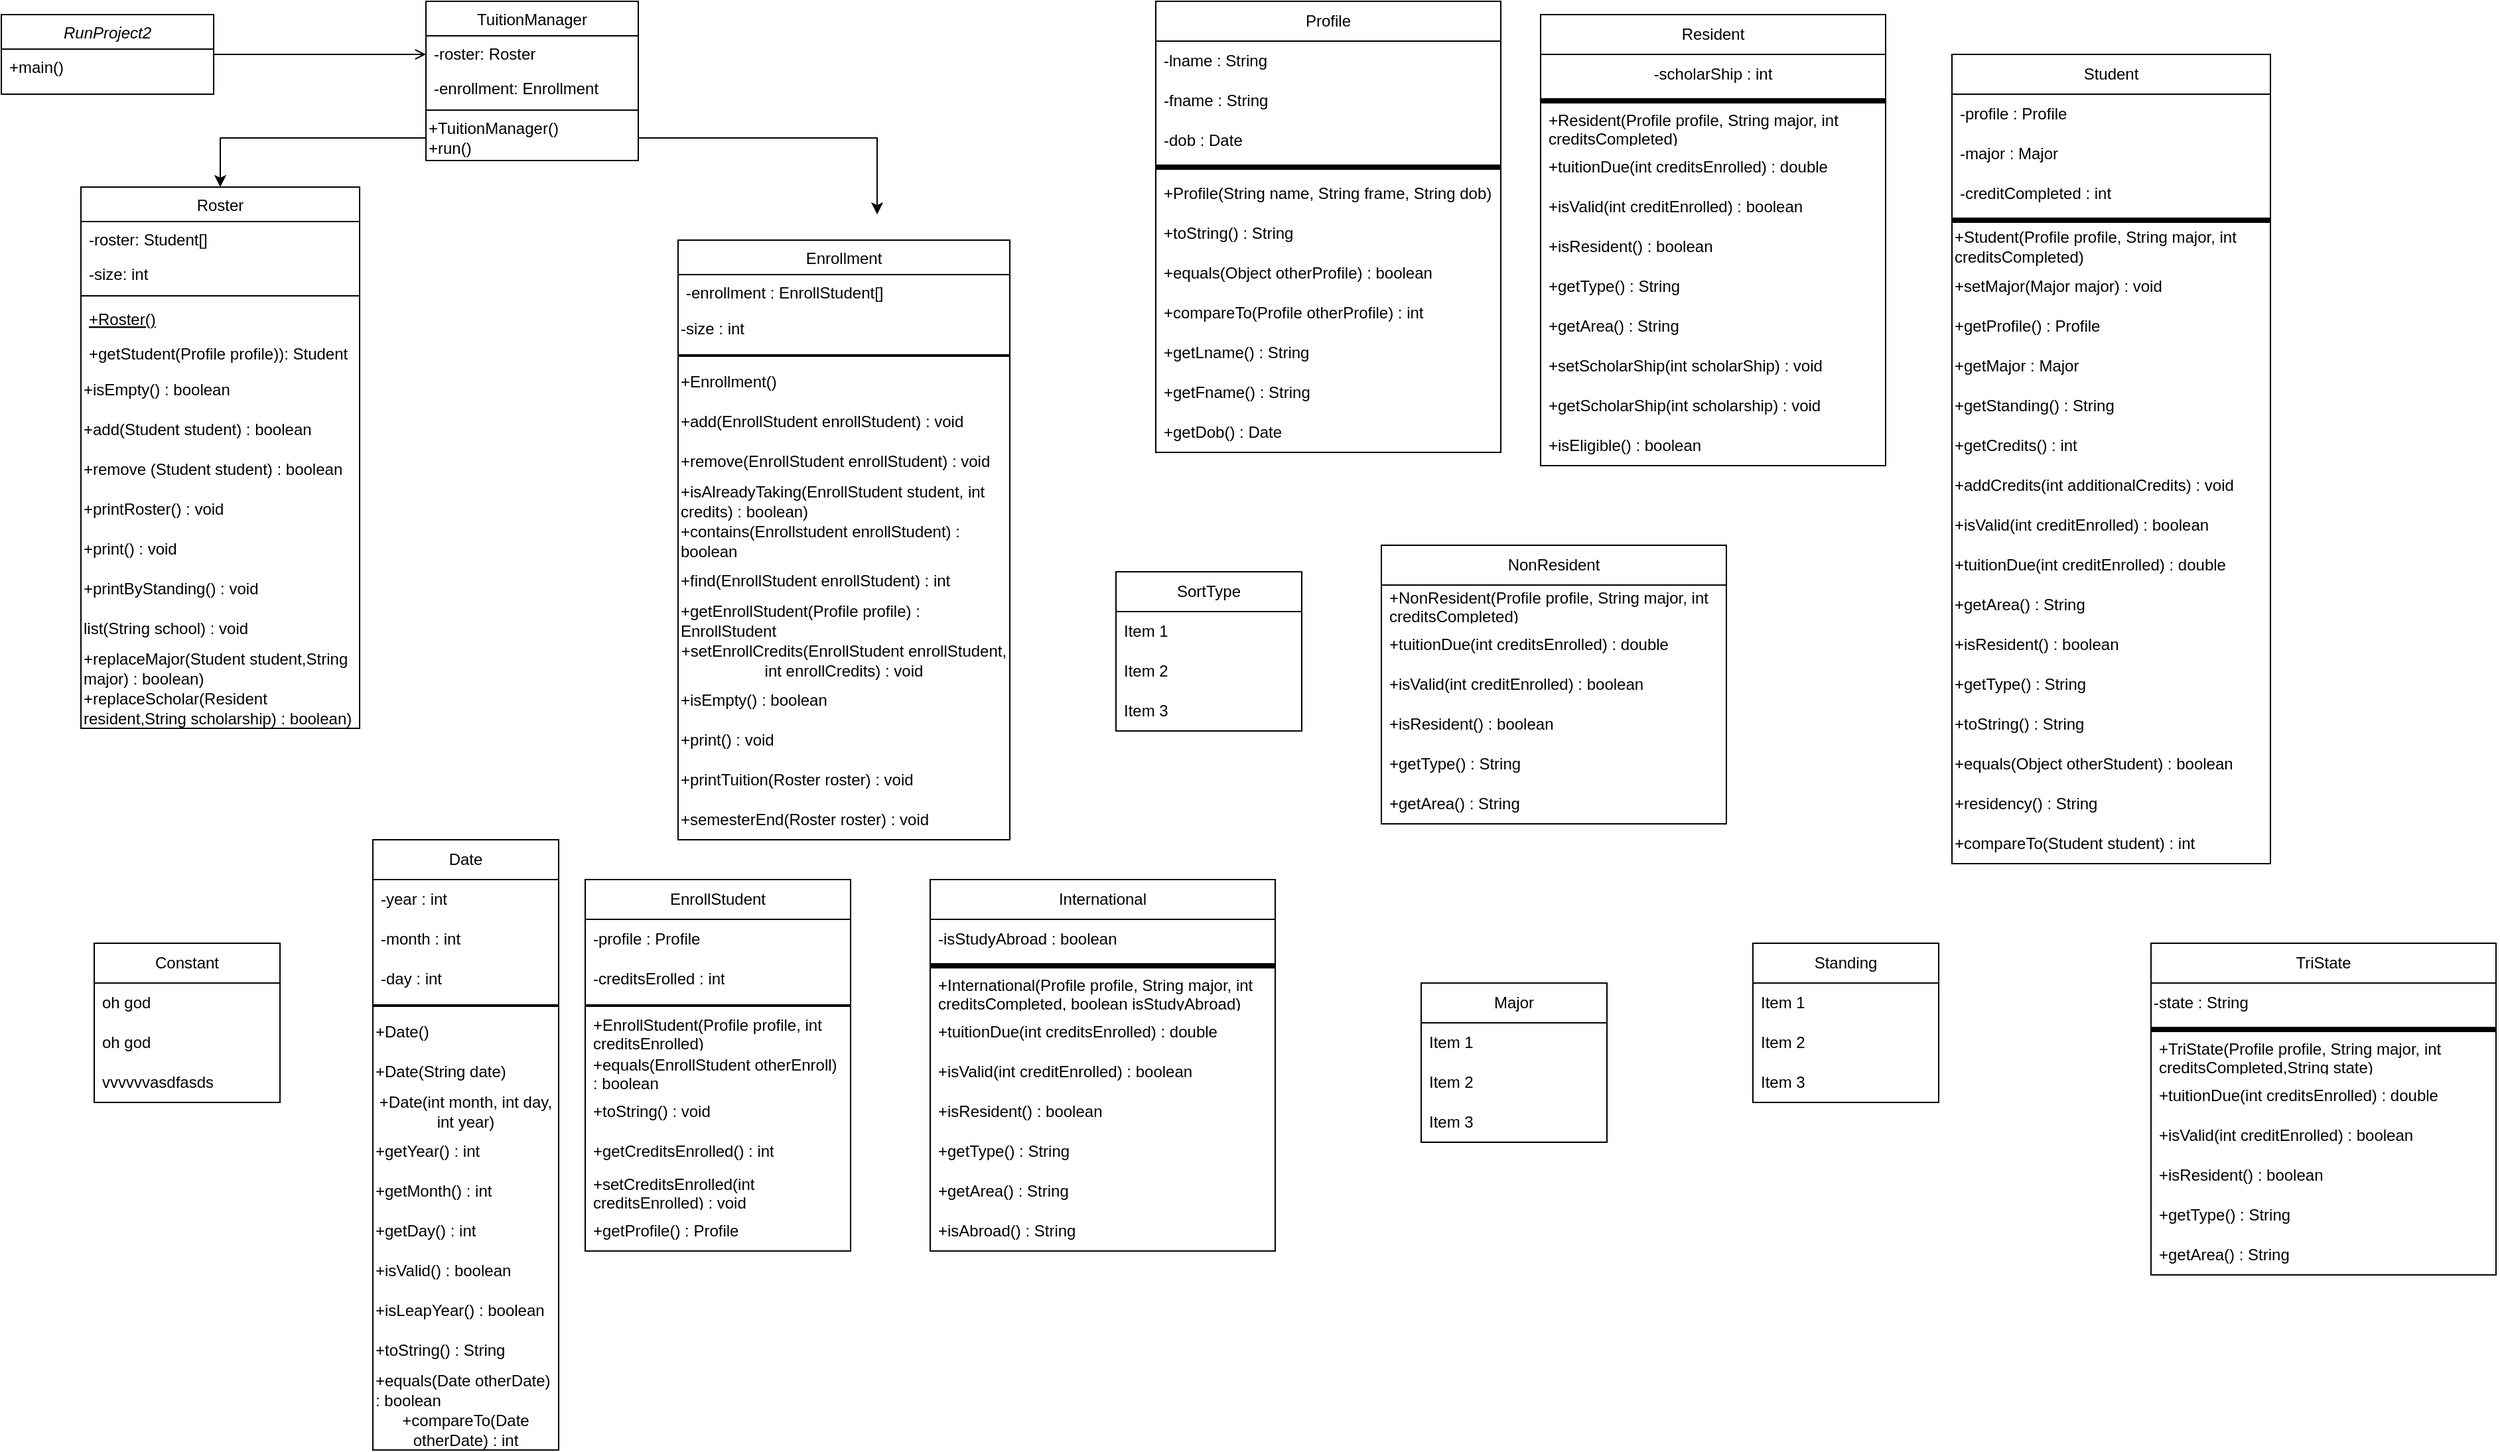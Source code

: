 <mxfile version="20.8.23" type="github">
  <diagram id="C5RBs43oDa-KdzZeNtuy" name="Page-1">
    <mxGraphModel dx="2385" dy="1618" grid="1" gridSize="10" guides="1" tooltips="1" connect="1" arrows="1" fold="1" page="1" pageScale="1" pageWidth="827" pageHeight="1169" math="0" shadow="0">
      <root>
        <mxCell id="WIyWlLk6GJQsqaUBKTNV-0" />
        <mxCell id="WIyWlLk6GJQsqaUBKTNV-1" parent="WIyWlLk6GJQsqaUBKTNV-0" />
        <mxCell id="zkfFHV4jXpPFQw0GAbJ--0" value="RunProject2" style="swimlane;fontStyle=2;align=center;verticalAlign=top;childLayout=stackLayout;horizontal=1;startSize=26;horizontalStack=0;resizeParent=1;resizeLast=0;collapsible=1;marginBottom=0;rounded=0;shadow=0;strokeWidth=1;" parent="WIyWlLk6GJQsqaUBKTNV-1" vertex="1">
          <mxGeometry x="10" y="80" width="160" height="60" as="geometry">
            <mxRectangle x="230" y="140" width="160" height="26" as="alternateBounds" />
          </mxGeometry>
        </mxCell>
        <mxCell id="zkfFHV4jXpPFQw0GAbJ--1" value="+main()" style="text;align=left;verticalAlign=top;spacingLeft=4;spacingRight=4;overflow=hidden;rotatable=0;points=[[0,0.5],[1,0.5]];portConstraint=eastwest;" parent="zkfFHV4jXpPFQw0GAbJ--0" vertex="1">
          <mxGeometry y="26" width="160" height="26" as="geometry" />
        </mxCell>
        <mxCell id="zkfFHV4jXpPFQw0GAbJ--6" value="Roster" style="swimlane;fontStyle=0;align=center;verticalAlign=top;childLayout=stackLayout;horizontal=1;startSize=26;horizontalStack=0;resizeParent=1;resizeLast=0;collapsible=1;marginBottom=0;rounded=0;shadow=0;strokeWidth=1;" parent="WIyWlLk6GJQsqaUBKTNV-1" vertex="1">
          <mxGeometry x="70" y="210" width="210" height="408" as="geometry">
            <mxRectangle x="130" y="380" width="160" height="26" as="alternateBounds" />
          </mxGeometry>
        </mxCell>
        <mxCell id="zkfFHV4jXpPFQw0GAbJ--7" value="-roster: Student[]" style="text;align=left;verticalAlign=top;spacingLeft=4;spacingRight=4;overflow=hidden;rotatable=0;points=[[0,0.5],[1,0.5]];portConstraint=eastwest;" parent="zkfFHV4jXpPFQw0GAbJ--6" vertex="1">
          <mxGeometry y="26" width="210" height="26" as="geometry" />
        </mxCell>
        <mxCell id="zkfFHV4jXpPFQw0GAbJ--8" value="-size: int&#xa;" style="text;align=left;verticalAlign=top;spacingLeft=4;spacingRight=4;overflow=hidden;rotatable=0;points=[[0,0.5],[1,0.5]];portConstraint=eastwest;rounded=0;shadow=0;html=0;" parent="zkfFHV4jXpPFQw0GAbJ--6" vertex="1">
          <mxGeometry y="52" width="210" height="26" as="geometry" />
        </mxCell>
        <mxCell id="zkfFHV4jXpPFQw0GAbJ--9" value="" style="line;html=1;strokeWidth=1;align=left;verticalAlign=middle;spacingTop=-1;spacingLeft=3;spacingRight=3;rotatable=0;labelPosition=right;points=[];portConstraint=eastwest;" parent="zkfFHV4jXpPFQw0GAbJ--6" vertex="1">
          <mxGeometry y="78" width="210" height="8" as="geometry" />
        </mxCell>
        <mxCell id="zkfFHV4jXpPFQw0GAbJ--10" value="+Roster()" style="text;align=left;verticalAlign=top;spacingLeft=4;spacingRight=4;overflow=hidden;rotatable=0;points=[[0,0.5],[1,0.5]];portConstraint=eastwest;fontStyle=4" parent="zkfFHV4jXpPFQw0GAbJ--6" vertex="1">
          <mxGeometry y="86" width="210" height="26" as="geometry" />
        </mxCell>
        <mxCell id="zkfFHV4jXpPFQw0GAbJ--11" value="+getStudent(Profile profile)): Student" style="text;align=left;verticalAlign=top;spacingLeft=4;spacingRight=4;overflow=hidden;rotatable=0;points=[[0,0.5],[1,0.5]];portConstraint=eastwest;" parent="zkfFHV4jXpPFQw0GAbJ--6" vertex="1">
          <mxGeometry y="112" width="210" height="26" as="geometry" />
        </mxCell>
        <mxCell id="5VePyKdH8K8Hi_omqHVl-10" value="+isEmpty() : boolean" style="text;html=1;strokeColor=none;fillColor=none;align=left;verticalAlign=middle;whiteSpace=wrap;rounded=0;" vertex="1" parent="zkfFHV4jXpPFQw0GAbJ--6">
          <mxGeometry y="138" width="210" height="30" as="geometry" />
        </mxCell>
        <mxCell id="5VePyKdH8K8Hi_omqHVl-11" value="+add(Student student) : boolean" style="text;html=1;strokeColor=none;fillColor=none;align=left;verticalAlign=middle;whiteSpace=wrap;rounded=0;" vertex="1" parent="zkfFHV4jXpPFQw0GAbJ--6">
          <mxGeometry y="168" width="210" height="30" as="geometry" />
        </mxCell>
        <mxCell id="5VePyKdH8K8Hi_omqHVl-12" value="+remove (Student student) : boolean" style="text;html=1;strokeColor=none;fillColor=none;align=left;verticalAlign=middle;whiteSpace=wrap;rounded=0;" vertex="1" parent="zkfFHV4jXpPFQw0GAbJ--6">
          <mxGeometry y="198" width="210" height="30" as="geometry" />
        </mxCell>
        <mxCell id="5VePyKdH8K8Hi_omqHVl-13" value="+printRoster() : void" style="text;html=1;strokeColor=none;fillColor=none;align=left;verticalAlign=middle;whiteSpace=wrap;rounded=0;" vertex="1" parent="zkfFHV4jXpPFQw0GAbJ--6">
          <mxGeometry y="228" width="210" height="30" as="geometry" />
        </mxCell>
        <mxCell id="5VePyKdH8K8Hi_omqHVl-14" value="+print() : void" style="text;html=1;strokeColor=none;fillColor=none;align=left;verticalAlign=middle;whiteSpace=wrap;rounded=0;" vertex="1" parent="zkfFHV4jXpPFQw0GAbJ--6">
          <mxGeometry y="258" width="210" height="30" as="geometry" />
        </mxCell>
        <mxCell id="5VePyKdH8K8Hi_omqHVl-15" value="+printByStanding() : void" style="text;html=1;strokeColor=none;fillColor=none;align=left;verticalAlign=middle;whiteSpace=wrap;rounded=0;" vertex="1" parent="zkfFHV4jXpPFQw0GAbJ--6">
          <mxGeometry y="288" width="210" height="30" as="geometry" />
        </mxCell>
        <mxCell id="5VePyKdH8K8Hi_omqHVl-16" value="list(String school) : void" style="text;html=1;strokeColor=none;fillColor=none;align=left;verticalAlign=middle;whiteSpace=wrap;rounded=0;" vertex="1" parent="zkfFHV4jXpPFQw0GAbJ--6">
          <mxGeometry y="318" width="210" height="30" as="geometry" />
        </mxCell>
        <mxCell id="5VePyKdH8K8Hi_omqHVl-17" value="+replaceMajor(Student student,String major) : boolean)" style="text;html=1;strokeColor=none;fillColor=none;align=left;verticalAlign=middle;whiteSpace=wrap;rounded=0;" vertex="1" parent="zkfFHV4jXpPFQw0GAbJ--6">
          <mxGeometry y="348" width="210" height="30" as="geometry" />
        </mxCell>
        <mxCell id="5VePyKdH8K8Hi_omqHVl-18" value="+replaceScholar(Resident resident,String scholarship) : boolean)" style="text;html=1;strokeColor=none;fillColor=none;align=left;verticalAlign=middle;whiteSpace=wrap;rounded=0;" vertex="1" parent="zkfFHV4jXpPFQw0GAbJ--6">
          <mxGeometry y="378" width="210" height="30" as="geometry" />
        </mxCell>
        <mxCell id="zkfFHV4jXpPFQw0GAbJ--13" value="Enrollment" style="swimlane;fontStyle=0;align=center;verticalAlign=top;childLayout=stackLayout;horizontal=1;startSize=26;horizontalStack=0;resizeParent=1;resizeLast=0;collapsible=1;marginBottom=0;rounded=0;shadow=0;strokeWidth=1;" parent="WIyWlLk6GJQsqaUBKTNV-1" vertex="1">
          <mxGeometry x="520" y="250" width="250" height="452" as="geometry">
            <mxRectangle x="340" y="380" width="170" height="26" as="alternateBounds" />
          </mxGeometry>
        </mxCell>
        <mxCell id="zkfFHV4jXpPFQw0GAbJ--14" value="-enrollment : EnrollStudent[]" style="text;align=left;verticalAlign=top;spacingLeft=4;spacingRight=4;overflow=hidden;rotatable=0;points=[[0,0.5],[1,0.5]];portConstraint=eastwest;" parent="zkfFHV4jXpPFQw0GAbJ--13" vertex="1">
          <mxGeometry y="26" width="250" height="26" as="geometry" />
        </mxCell>
        <mxCell id="5VePyKdH8K8Hi_omqHVl-19" value="-size : int" style="text;html=1;strokeColor=none;fillColor=none;align=left;verticalAlign=middle;whiteSpace=wrap;rounded=0;" vertex="1" parent="zkfFHV4jXpPFQw0GAbJ--13">
          <mxGeometry y="52" width="250" height="30" as="geometry" />
        </mxCell>
        <mxCell id="5VePyKdH8K8Hi_omqHVl-22" value="" style="line;strokeWidth=2;html=1;" vertex="1" parent="zkfFHV4jXpPFQw0GAbJ--13">
          <mxGeometry y="82" width="250" height="10" as="geometry" />
        </mxCell>
        <mxCell id="5VePyKdH8K8Hi_omqHVl-21" value="+Enrollment()" style="text;html=1;align=left;verticalAlign=middle;resizable=0;points=[];autosize=1;strokeColor=none;fillColor=none;" vertex="1" parent="zkfFHV4jXpPFQw0GAbJ--13">
          <mxGeometry y="92" width="250" height="30" as="geometry" />
        </mxCell>
        <mxCell id="5VePyKdH8K8Hi_omqHVl-23" value="+add(EnrollStudent enrollStudent) : void&lt;br&gt;" style="text;html=1;strokeColor=none;fillColor=none;align=left;verticalAlign=middle;whiteSpace=wrap;rounded=0;" vertex="1" parent="zkfFHV4jXpPFQw0GAbJ--13">
          <mxGeometry y="122" width="250" height="30" as="geometry" />
        </mxCell>
        <mxCell id="5VePyKdH8K8Hi_omqHVl-25" value="+remove(EnrollStudent enrollStudent) : void" style="text;html=1;strokeColor=none;fillColor=none;align=left;verticalAlign=middle;whiteSpace=wrap;rounded=0;" vertex="1" parent="zkfFHV4jXpPFQw0GAbJ--13">
          <mxGeometry y="152" width="250" height="30" as="geometry" />
        </mxCell>
        <mxCell id="5VePyKdH8K8Hi_omqHVl-26" value="+isAlreadyTaking(EnrollStudent student, int credits) : boolean)" style="text;html=1;strokeColor=none;fillColor=none;align=left;verticalAlign=middle;whiteSpace=wrap;rounded=0;" vertex="1" parent="zkfFHV4jXpPFQw0GAbJ--13">
          <mxGeometry y="182" width="250" height="30" as="geometry" />
        </mxCell>
        <mxCell id="5VePyKdH8K8Hi_omqHVl-27" value="+contains(Enrollstudent enrollStudent) : boolean" style="text;html=1;strokeColor=none;fillColor=none;align=left;verticalAlign=middle;whiteSpace=wrap;rounded=0;" vertex="1" parent="zkfFHV4jXpPFQw0GAbJ--13">
          <mxGeometry y="212" width="250" height="30" as="geometry" />
        </mxCell>
        <mxCell id="5VePyKdH8K8Hi_omqHVl-28" value="+find(EnrollStudent enrollStudent) : int" style="text;html=1;strokeColor=none;fillColor=none;align=left;verticalAlign=middle;whiteSpace=wrap;rounded=0;" vertex="1" parent="zkfFHV4jXpPFQw0GAbJ--13">
          <mxGeometry y="242" width="250" height="30" as="geometry" />
        </mxCell>
        <mxCell id="5VePyKdH8K8Hi_omqHVl-29" value="+getEnrollStudent(Profile profile) : EnrollStudent" style="text;html=1;strokeColor=none;fillColor=none;align=left;verticalAlign=middle;whiteSpace=wrap;rounded=0;" vertex="1" parent="zkfFHV4jXpPFQw0GAbJ--13">
          <mxGeometry y="272" width="250" height="30" as="geometry" />
        </mxCell>
        <mxCell id="5VePyKdH8K8Hi_omqHVl-30" value="+setEnrollCredits(EnrollStudent enrollStudent, int enrollCredits) : void" style="text;html=1;strokeColor=none;fillColor=none;align=center;verticalAlign=middle;whiteSpace=wrap;rounded=0;" vertex="1" parent="zkfFHV4jXpPFQw0GAbJ--13">
          <mxGeometry y="302" width="250" height="30" as="geometry" />
        </mxCell>
        <mxCell id="5VePyKdH8K8Hi_omqHVl-31" value="+isEmpty() : boolean" style="text;html=1;strokeColor=none;fillColor=none;align=left;verticalAlign=middle;whiteSpace=wrap;rounded=0;" vertex="1" parent="zkfFHV4jXpPFQw0GAbJ--13">
          <mxGeometry y="332" width="250" height="30" as="geometry" />
        </mxCell>
        <mxCell id="5VePyKdH8K8Hi_omqHVl-32" value="+print() : void" style="text;html=1;strokeColor=none;fillColor=none;align=left;verticalAlign=middle;whiteSpace=wrap;rounded=0;" vertex="1" parent="zkfFHV4jXpPFQw0GAbJ--13">
          <mxGeometry y="362" width="250" height="30" as="geometry" />
        </mxCell>
        <mxCell id="5VePyKdH8K8Hi_omqHVl-33" value="+printTuition(Roster roster) : void" style="text;html=1;strokeColor=none;fillColor=none;align=left;verticalAlign=middle;whiteSpace=wrap;rounded=0;" vertex="1" parent="zkfFHV4jXpPFQw0GAbJ--13">
          <mxGeometry y="392" width="250" height="30" as="geometry" />
        </mxCell>
        <mxCell id="5VePyKdH8K8Hi_omqHVl-34" value="+semesterEnd(Roster roster) : void" style="text;html=1;strokeColor=none;fillColor=none;align=left;verticalAlign=middle;whiteSpace=wrap;rounded=0;" vertex="1" parent="zkfFHV4jXpPFQw0GAbJ--13">
          <mxGeometry y="422" width="250" height="30" as="geometry" />
        </mxCell>
        <mxCell id="zkfFHV4jXpPFQw0GAbJ--17" value="TuitionManager&#xa;" style="swimlane;fontStyle=0;align=center;verticalAlign=top;childLayout=stackLayout;horizontal=1;startSize=26;horizontalStack=0;resizeParent=1;resizeLast=0;collapsible=1;marginBottom=0;rounded=0;shadow=0;strokeWidth=1;" parent="WIyWlLk6GJQsqaUBKTNV-1" vertex="1">
          <mxGeometry x="330" y="70" width="160" height="120" as="geometry">
            <mxRectangle x="550" y="140" width="160" height="26" as="alternateBounds" />
          </mxGeometry>
        </mxCell>
        <mxCell id="zkfFHV4jXpPFQw0GAbJ--18" value="-roster: Roster" style="text;align=left;verticalAlign=top;spacingLeft=4;spacingRight=4;overflow=hidden;rotatable=0;points=[[0,0.5],[1,0.5]];portConstraint=eastwest;" parent="zkfFHV4jXpPFQw0GAbJ--17" vertex="1">
          <mxGeometry y="26" width="160" height="26" as="geometry" />
        </mxCell>
        <mxCell id="zkfFHV4jXpPFQw0GAbJ--19" value="-enrollment: Enrollment&#xa;" style="text;align=left;verticalAlign=top;spacingLeft=4;spacingRight=4;overflow=hidden;rotatable=0;points=[[0,0.5],[1,0.5]];portConstraint=eastwest;rounded=0;shadow=0;html=0;" parent="zkfFHV4jXpPFQw0GAbJ--17" vertex="1">
          <mxGeometry y="52" width="160" height="26" as="geometry" />
        </mxCell>
        <mxCell id="zkfFHV4jXpPFQw0GAbJ--23" value="" style="line;html=1;strokeWidth=1;align=left;verticalAlign=middle;spacingTop=-1;spacingLeft=3;spacingRight=3;rotatable=0;labelPosition=right;points=[];portConstraint=eastwest;" parent="zkfFHV4jXpPFQw0GAbJ--17" vertex="1">
          <mxGeometry y="78" width="160" height="8" as="geometry" />
        </mxCell>
        <mxCell id="5VePyKdH8K8Hi_omqHVl-4" value="+TuitionManager()&lt;br&gt;+run()" style="text;html=1;strokeColor=none;fillColor=none;align=left;verticalAlign=middle;whiteSpace=wrap;rounded=0;" vertex="1" parent="zkfFHV4jXpPFQw0GAbJ--17">
          <mxGeometry y="86" width="160" height="34" as="geometry" />
        </mxCell>
        <mxCell id="zkfFHV4jXpPFQw0GAbJ--26" value="" style="endArrow=open;shadow=0;strokeWidth=1;rounded=0;endFill=1;edgeStyle=elbowEdgeStyle;elbow=vertical;" parent="WIyWlLk6GJQsqaUBKTNV-1" source="zkfFHV4jXpPFQw0GAbJ--0" target="zkfFHV4jXpPFQw0GAbJ--17" edge="1">
          <mxGeometry x="0.5" y="41" relative="1" as="geometry">
            <mxPoint x="380" y="192" as="sourcePoint" />
            <mxPoint x="540" y="192" as="targetPoint" />
            <mxPoint x="-40" y="32" as="offset" />
          </mxGeometry>
        </mxCell>
        <mxCell id="5VePyKdH8K8Hi_omqHVl-7" style="edgeStyle=orthogonalEdgeStyle;rounded=0;orthogonalLoop=1;jettySize=auto;html=1;entryX=0.5;entryY=0;entryDx=0;entryDy=0;" edge="1" parent="WIyWlLk6GJQsqaUBKTNV-1" source="5VePyKdH8K8Hi_omqHVl-4" target="zkfFHV4jXpPFQw0GAbJ--6">
          <mxGeometry relative="1" as="geometry" />
        </mxCell>
        <mxCell id="5VePyKdH8K8Hi_omqHVl-8" style="edgeStyle=orthogonalEdgeStyle;rounded=0;orthogonalLoop=1;jettySize=auto;html=1;entryX=0.6;entryY=-0.043;entryDx=0;entryDy=0;entryPerimeter=0;" edge="1" parent="WIyWlLk6GJQsqaUBKTNV-1" source="5VePyKdH8K8Hi_omqHVl-4" target="zkfFHV4jXpPFQw0GAbJ--13">
          <mxGeometry relative="1" as="geometry">
            <Array as="points">
              <mxPoint x="670" y="173" />
            </Array>
          </mxGeometry>
        </mxCell>
        <mxCell id="5VePyKdH8K8Hi_omqHVl-35" value="Constant" style="swimlane;fontStyle=0;childLayout=stackLayout;horizontal=1;startSize=30;horizontalStack=0;resizeParent=1;resizeParentMax=0;resizeLast=0;collapsible=1;marginBottom=0;whiteSpace=wrap;html=1;" vertex="1" parent="WIyWlLk6GJQsqaUBKTNV-1">
          <mxGeometry x="80" y="780" width="140" height="120" as="geometry" />
        </mxCell>
        <mxCell id="5VePyKdH8K8Hi_omqHVl-36" value="oh god&lt;br&gt;" style="text;strokeColor=none;fillColor=none;align=left;verticalAlign=middle;spacingLeft=4;spacingRight=4;overflow=hidden;points=[[0,0.5],[1,0.5]];portConstraint=eastwest;rotatable=0;whiteSpace=wrap;html=1;" vertex="1" parent="5VePyKdH8K8Hi_omqHVl-35">
          <mxGeometry y="30" width="140" height="30" as="geometry" />
        </mxCell>
        <mxCell id="5VePyKdH8K8Hi_omqHVl-37" value="oh god&lt;br&gt;" style="text;strokeColor=none;fillColor=none;align=left;verticalAlign=middle;spacingLeft=4;spacingRight=4;overflow=hidden;points=[[0,0.5],[1,0.5]];portConstraint=eastwest;rotatable=0;whiteSpace=wrap;html=1;" vertex="1" parent="5VePyKdH8K8Hi_omqHVl-35">
          <mxGeometry y="60" width="140" height="30" as="geometry" />
        </mxCell>
        <mxCell id="5VePyKdH8K8Hi_omqHVl-38" value="vvvvvvasdfasds" style="text;strokeColor=none;fillColor=none;align=left;verticalAlign=middle;spacingLeft=4;spacingRight=4;overflow=hidden;points=[[0,0.5],[1,0.5]];portConstraint=eastwest;rotatable=0;whiteSpace=wrap;html=1;" vertex="1" parent="5VePyKdH8K8Hi_omqHVl-35">
          <mxGeometry y="90" width="140" height="30" as="geometry" />
        </mxCell>
        <mxCell id="5VePyKdH8K8Hi_omqHVl-39" value="Date" style="swimlane;fontStyle=0;childLayout=stackLayout;horizontal=1;startSize=30;horizontalStack=0;resizeParent=1;resizeParentMax=0;resizeLast=0;collapsible=1;marginBottom=0;whiteSpace=wrap;html=1;" vertex="1" parent="WIyWlLk6GJQsqaUBKTNV-1">
          <mxGeometry x="290" y="702" width="140" height="460" as="geometry" />
        </mxCell>
        <mxCell id="5VePyKdH8K8Hi_omqHVl-40" value="-year : int" style="text;strokeColor=none;fillColor=none;align=left;verticalAlign=middle;spacingLeft=4;spacingRight=4;overflow=hidden;points=[[0,0.5],[1,0.5]];portConstraint=eastwest;rotatable=0;whiteSpace=wrap;html=1;" vertex="1" parent="5VePyKdH8K8Hi_omqHVl-39">
          <mxGeometry y="30" width="140" height="30" as="geometry" />
        </mxCell>
        <mxCell id="5VePyKdH8K8Hi_omqHVl-41" value="-month : int" style="text;strokeColor=none;fillColor=none;align=left;verticalAlign=middle;spacingLeft=4;spacingRight=4;overflow=hidden;points=[[0,0.5],[1,0.5]];portConstraint=eastwest;rotatable=0;whiteSpace=wrap;html=1;" vertex="1" parent="5VePyKdH8K8Hi_omqHVl-39">
          <mxGeometry y="60" width="140" height="30" as="geometry" />
        </mxCell>
        <mxCell id="5VePyKdH8K8Hi_omqHVl-42" value="-day : int" style="text;strokeColor=none;fillColor=none;align=left;verticalAlign=middle;spacingLeft=4;spacingRight=4;overflow=hidden;points=[[0,0.5],[1,0.5]];portConstraint=eastwest;rotatable=0;whiteSpace=wrap;html=1;" vertex="1" parent="5VePyKdH8K8Hi_omqHVl-39">
          <mxGeometry y="90" width="140" height="30" as="geometry" />
        </mxCell>
        <mxCell id="5VePyKdH8K8Hi_omqHVl-45" value="" style="line;strokeWidth=2;html=1;" vertex="1" parent="5VePyKdH8K8Hi_omqHVl-39">
          <mxGeometry y="120" width="140" height="10" as="geometry" />
        </mxCell>
        <mxCell id="5VePyKdH8K8Hi_omqHVl-43" value="+Date()" style="text;html=1;strokeColor=none;fillColor=none;align=left;verticalAlign=middle;whiteSpace=wrap;rounded=0;" vertex="1" parent="5VePyKdH8K8Hi_omqHVl-39">
          <mxGeometry y="130" width="140" height="30" as="geometry" />
        </mxCell>
        <mxCell id="5VePyKdH8K8Hi_omqHVl-47" value="+Date(String date)" style="text;html=1;strokeColor=none;fillColor=none;align=left;verticalAlign=middle;whiteSpace=wrap;rounded=0;" vertex="1" parent="5VePyKdH8K8Hi_omqHVl-39">
          <mxGeometry y="160" width="140" height="30" as="geometry" />
        </mxCell>
        <mxCell id="5VePyKdH8K8Hi_omqHVl-48" value="+Date(int month, int day, int year)" style="text;html=1;strokeColor=none;fillColor=none;align=center;verticalAlign=middle;whiteSpace=wrap;rounded=0;" vertex="1" parent="5VePyKdH8K8Hi_omqHVl-39">
          <mxGeometry y="190" width="140" height="30" as="geometry" />
        </mxCell>
        <mxCell id="5VePyKdH8K8Hi_omqHVl-49" value="+getYear() : int" style="text;html=1;strokeColor=none;fillColor=none;align=left;verticalAlign=middle;whiteSpace=wrap;rounded=0;" vertex="1" parent="5VePyKdH8K8Hi_omqHVl-39">
          <mxGeometry y="220" width="140" height="30" as="geometry" />
        </mxCell>
        <mxCell id="5VePyKdH8K8Hi_omqHVl-50" value="+getMonth() : int" style="text;html=1;strokeColor=none;fillColor=none;align=left;verticalAlign=middle;whiteSpace=wrap;rounded=0;" vertex="1" parent="5VePyKdH8K8Hi_omqHVl-39">
          <mxGeometry y="250" width="140" height="30" as="geometry" />
        </mxCell>
        <mxCell id="5VePyKdH8K8Hi_omqHVl-51" value="+getDay() : int" style="text;html=1;strokeColor=none;fillColor=none;align=left;verticalAlign=middle;whiteSpace=wrap;rounded=0;" vertex="1" parent="5VePyKdH8K8Hi_omqHVl-39">
          <mxGeometry y="280" width="140" height="30" as="geometry" />
        </mxCell>
        <mxCell id="5VePyKdH8K8Hi_omqHVl-52" value="+isValid() : boolean" style="text;html=1;strokeColor=none;fillColor=none;align=left;verticalAlign=middle;whiteSpace=wrap;rounded=0;" vertex="1" parent="5VePyKdH8K8Hi_omqHVl-39">
          <mxGeometry y="310" width="140" height="30" as="geometry" />
        </mxCell>
        <mxCell id="5VePyKdH8K8Hi_omqHVl-55" value="+isLeapYear() : boolean" style="text;html=1;strokeColor=none;fillColor=none;align=left;verticalAlign=middle;whiteSpace=wrap;rounded=0;" vertex="1" parent="5VePyKdH8K8Hi_omqHVl-39">
          <mxGeometry y="340" width="140" height="30" as="geometry" />
        </mxCell>
        <mxCell id="5VePyKdH8K8Hi_omqHVl-53" value="+toString() : String" style="text;html=1;strokeColor=none;fillColor=none;align=left;verticalAlign=middle;whiteSpace=wrap;rounded=0;" vertex="1" parent="5VePyKdH8K8Hi_omqHVl-39">
          <mxGeometry y="370" width="140" height="30" as="geometry" />
        </mxCell>
        <mxCell id="5VePyKdH8K8Hi_omqHVl-54" value="+equals(Date otherDate) : boolean" style="text;html=1;strokeColor=none;fillColor=none;align=left;verticalAlign=middle;whiteSpace=wrap;rounded=0;" vertex="1" parent="5VePyKdH8K8Hi_omqHVl-39">
          <mxGeometry y="400" width="140" height="30" as="geometry" />
        </mxCell>
        <mxCell id="5VePyKdH8K8Hi_omqHVl-56" value="+compareTo(Date otherDate) : int" style="text;html=1;strokeColor=none;fillColor=none;align=center;verticalAlign=middle;whiteSpace=wrap;rounded=0;" vertex="1" parent="5VePyKdH8K8Hi_omqHVl-39">
          <mxGeometry y="430" width="140" height="30" as="geometry" />
        </mxCell>
        <mxCell id="5VePyKdH8K8Hi_omqHVl-57" value="EnrollStudent&lt;br&gt;" style="swimlane;fontStyle=0;childLayout=stackLayout;horizontal=1;startSize=30;horizontalStack=0;resizeParent=1;resizeParentMax=0;resizeLast=0;collapsible=1;marginBottom=0;whiteSpace=wrap;html=1;" vertex="1" parent="WIyWlLk6GJQsqaUBKTNV-1">
          <mxGeometry x="450" y="732" width="200" height="280" as="geometry" />
        </mxCell>
        <mxCell id="5VePyKdH8K8Hi_omqHVl-58" value="-profile : Profile" style="text;strokeColor=none;fillColor=none;align=left;verticalAlign=middle;spacingLeft=4;spacingRight=4;overflow=hidden;points=[[0,0.5],[1,0.5]];portConstraint=eastwest;rotatable=0;whiteSpace=wrap;html=1;" vertex="1" parent="5VePyKdH8K8Hi_omqHVl-57">
          <mxGeometry y="30" width="200" height="30" as="geometry" />
        </mxCell>
        <mxCell id="5VePyKdH8K8Hi_omqHVl-59" value="-creditsErolled : int" style="text;strokeColor=none;fillColor=none;align=left;verticalAlign=middle;spacingLeft=4;spacingRight=4;overflow=hidden;points=[[0,0.5],[1,0.5]];portConstraint=eastwest;rotatable=0;whiteSpace=wrap;html=1;" vertex="1" parent="5VePyKdH8K8Hi_omqHVl-57">
          <mxGeometry y="60" width="200" height="30" as="geometry" />
        </mxCell>
        <mxCell id="5VePyKdH8K8Hi_omqHVl-61" value="" style="line;strokeWidth=2;html=1;" vertex="1" parent="5VePyKdH8K8Hi_omqHVl-57">
          <mxGeometry y="90" width="200" height="10" as="geometry" />
        </mxCell>
        <mxCell id="5VePyKdH8K8Hi_omqHVl-60" value="+EnrollStudent(Profile profile, int creditsEnrolled)" style="text;strokeColor=none;fillColor=none;align=left;verticalAlign=middle;spacingLeft=4;spacingRight=4;overflow=hidden;points=[[0,0.5],[1,0.5]];portConstraint=eastwest;rotatable=0;whiteSpace=wrap;html=1;" vertex="1" parent="5VePyKdH8K8Hi_omqHVl-57">
          <mxGeometry y="100" width="200" height="30" as="geometry" />
        </mxCell>
        <mxCell id="5VePyKdH8K8Hi_omqHVl-63" value="+equals(EnrollStudent otherEnroll) : boolean" style="text;strokeColor=none;fillColor=none;align=left;verticalAlign=middle;spacingLeft=4;spacingRight=4;overflow=hidden;points=[[0,0.5],[1,0.5]];portConstraint=eastwest;rotatable=0;whiteSpace=wrap;html=1;" vertex="1" parent="5VePyKdH8K8Hi_omqHVl-57">
          <mxGeometry y="130" width="200" height="30" as="geometry" />
        </mxCell>
        <mxCell id="5VePyKdH8K8Hi_omqHVl-64" value="+toString() : void" style="text;strokeColor=none;fillColor=none;align=left;verticalAlign=middle;spacingLeft=4;spacingRight=4;overflow=hidden;points=[[0,0.5],[1,0.5]];portConstraint=eastwest;rotatable=0;whiteSpace=wrap;html=1;" vertex="1" parent="5VePyKdH8K8Hi_omqHVl-57">
          <mxGeometry y="160" width="200" height="30" as="geometry" />
        </mxCell>
        <mxCell id="5VePyKdH8K8Hi_omqHVl-65" value="+getCreditsEnrolled() : int" style="text;strokeColor=none;fillColor=none;align=left;verticalAlign=middle;spacingLeft=4;spacingRight=4;overflow=hidden;points=[[0,0.5],[1,0.5]];portConstraint=eastwest;rotatable=0;whiteSpace=wrap;html=1;" vertex="1" parent="5VePyKdH8K8Hi_omqHVl-57">
          <mxGeometry y="190" width="200" height="30" as="geometry" />
        </mxCell>
        <mxCell id="5VePyKdH8K8Hi_omqHVl-66" value="+setCreditsEnrolled(int creditsEnrolled) : void" style="text;strokeColor=none;fillColor=none;align=left;verticalAlign=middle;spacingLeft=4;spacingRight=4;overflow=hidden;points=[[0,0.5],[1,0.5]];portConstraint=eastwest;rotatable=0;whiteSpace=wrap;html=1;" vertex="1" parent="5VePyKdH8K8Hi_omqHVl-57">
          <mxGeometry y="220" width="200" height="30" as="geometry" />
        </mxCell>
        <mxCell id="5VePyKdH8K8Hi_omqHVl-67" value="+getProfile() : Profile" style="text;strokeColor=none;fillColor=none;align=left;verticalAlign=middle;spacingLeft=4;spacingRight=4;overflow=hidden;points=[[0,0.5],[1,0.5]];portConstraint=eastwest;rotatable=0;whiteSpace=wrap;html=1;" vertex="1" parent="5VePyKdH8K8Hi_omqHVl-57">
          <mxGeometry y="250" width="200" height="30" as="geometry" />
        </mxCell>
        <mxCell id="5VePyKdH8K8Hi_omqHVl-68" value="International" style="swimlane;fontStyle=0;childLayout=stackLayout;horizontal=1;startSize=30;horizontalStack=0;resizeParent=1;resizeParentMax=0;resizeLast=0;collapsible=1;marginBottom=0;whiteSpace=wrap;html=1;" vertex="1" parent="WIyWlLk6GJQsqaUBKTNV-1">
          <mxGeometry x="710" y="732" width="260" height="280" as="geometry" />
        </mxCell>
        <mxCell id="5VePyKdH8K8Hi_omqHVl-69" value="-isStudyAbroad : boolean" style="text;strokeColor=none;fillColor=none;align=left;verticalAlign=middle;spacingLeft=4;spacingRight=4;overflow=hidden;points=[[0,0.5],[1,0.5]];portConstraint=eastwest;rotatable=0;whiteSpace=wrap;html=1;" vertex="1" parent="5VePyKdH8K8Hi_omqHVl-68">
          <mxGeometry y="30" width="260" height="30" as="geometry" />
        </mxCell>
        <mxCell id="5VePyKdH8K8Hi_omqHVl-72" value="" style="line;strokeWidth=4;html=1;perimeter=backbonePerimeter;points=[];outlineConnect=0;" vertex="1" parent="5VePyKdH8K8Hi_omqHVl-68">
          <mxGeometry y="60" width="260" height="10" as="geometry" />
        </mxCell>
        <mxCell id="5VePyKdH8K8Hi_omqHVl-70" value="+International(Profile profile, String major, int creditsCompleted, boolean isStudyAbroad)" style="text;strokeColor=none;fillColor=none;align=left;verticalAlign=middle;spacingLeft=4;spacingRight=4;overflow=hidden;points=[[0,0.5],[1,0.5]];portConstraint=eastwest;rotatable=0;whiteSpace=wrap;html=1;" vertex="1" parent="5VePyKdH8K8Hi_omqHVl-68">
          <mxGeometry y="70" width="260" height="30" as="geometry" />
        </mxCell>
        <mxCell id="5VePyKdH8K8Hi_omqHVl-71" value="+tuitionDue(int creditsEnrolled) : double" style="text;strokeColor=none;fillColor=none;align=left;verticalAlign=middle;spacingLeft=4;spacingRight=4;overflow=hidden;points=[[0,0.5],[1,0.5]];portConstraint=eastwest;rotatable=0;whiteSpace=wrap;html=1;" vertex="1" parent="5VePyKdH8K8Hi_omqHVl-68">
          <mxGeometry y="100" width="260" height="30" as="geometry" />
        </mxCell>
        <mxCell id="5VePyKdH8K8Hi_omqHVl-73" value="+isValid(int creditEnrolled) : boolean" style="text;strokeColor=none;fillColor=none;align=left;verticalAlign=middle;spacingLeft=4;spacingRight=4;overflow=hidden;points=[[0,0.5],[1,0.5]];portConstraint=eastwest;rotatable=0;whiteSpace=wrap;html=1;" vertex="1" parent="5VePyKdH8K8Hi_omqHVl-68">
          <mxGeometry y="130" width="260" height="30" as="geometry" />
        </mxCell>
        <mxCell id="5VePyKdH8K8Hi_omqHVl-74" value="+isResident() : boolean" style="text;strokeColor=none;fillColor=none;align=left;verticalAlign=middle;spacingLeft=4;spacingRight=4;overflow=hidden;points=[[0,0.5],[1,0.5]];portConstraint=eastwest;rotatable=0;whiteSpace=wrap;html=1;" vertex="1" parent="5VePyKdH8K8Hi_omqHVl-68">
          <mxGeometry y="160" width="260" height="30" as="geometry" />
        </mxCell>
        <mxCell id="5VePyKdH8K8Hi_omqHVl-75" value="+getType() : String" style="text;strokeColor=none;fillColor=none;align=left;verticalAlign=middle;spacingLeft=4;spacingRight=4;overflow=hidden;points=[[0,0.5],[1,0.5]];portConstraint=eastwest;rotatable=0;whiteSpace=wrap;html=1;" vertex="1" parent="5VePyKdH8K8Hi_omqHVl-68">
          <mxGeometry y="190" width="260" height="30" as="geometry" />
        </mxCell>
        <mxCell id="5VePyKdH8K8Hi_omqHVl-76" value="+getArea() : String" style="text;strokeColor=none;fillColor=none;align=left;verticalAlign=middle;spacingLeft=4;spacingRight=4;overflow=hidden;points=[[0,0.5],[1,0.5]];portConstraint=eastwest;rotatable=0;whiteSpace=wrap;html=1;" vertex="1" parent="5VePyKdH8K8Hi_omqHVl-68">
          <mxGeometry y="220" width="260" height="30" as="geometry" />
        </mxCell>
        <mxCell id="5VePyKdH8K8Hi_omqHVl-77" value="+isAbroad() : String" style="text;strokeColor=none;fillColor=none;align=left;verticalAlign=middle;spacingLeft=4;spacingRight=4;overflow=hidden;points=[[0,0.5],[1,0.5]];portConstraint=eastwest;rotatable=0;whiteSpace=wrap;html=1;" vertex="1" parent="5VePyKdH8K8Hi_omqHVl-68">
          <mxGeometry y="250" width="260" height="30" as="geometry" />
        </mxCell>
        <mxCell id="5VePyKdH8K8Hi_omqHVl-80" value="Major" style="swimlane;fontStyle=0;childLayout=stackLayout;horizontal=1;startSize=30;horizontalStack=0;resizeParent=1;resizeParentMax=0;resizeLast=0;collapsible=1;marginBottom=0;whiteSpace=wrap;html=1;" vertex="1" parent="WIyWlLk6GJQsqaUBKTNV-1">
          <mxGeometry x="1080" y="810" width="140" height="120" as="geometry" />
        </mxCell>
        <mxCell id="5VePyKdH8K8Hi_omqHVl-81" value="Item 1" style="text;strokeColor=none;fillColor=none;align=left;verticalAlign=middle;spacingLeft=4;spacingRight=4;overflow=hidden;points=[[0,0.5],[1,0.5]];portConstraint=eastwest;rotatable=0;whiteSpace=wrap;html=1;" vertex="1" parent="5VePyKdH8K8Hi_omqHVl-80">
          <mxGeometry y="30" width="140" height="30" as="geometry" />
        </mxCell>
        <mxCell id="5VePyKdH8K8Hi_omqHVl-82" value="Item 2" style="text;strokeColor=none;fillColor=none;align=left;verticalAlign=middle;spacingLeft=4;spacingRight=4;overflow=hidden;points=[[0,0.5],[1,0.5]];portConstraint=eastwest;rotatable=0;whiteSpace=wrap;html=1;" vertex="1" parent="5VePyKdH8K8Hi_omqHVl-80">
          <mxGeometry y="60" width="140" height="30" as="geometry" />
        </mxCell>
        <mxCell id="5VePyKdH8K8Hi_omqHVl-83" value="Item 3" style="text;strokeColor=none;fillColor=none;align=left;verticalAlign=middle;spacingLeft=4;spacingRight=4;overflow=hidden;points=[[0,0.5],[1,0.5]];portConstraint=eastwest;rotatable=0;whiteSpace=wrap;html=1;" vertex="1" parent="5VePyKdH8K8Hi_omqHVl-80">
          <mxGeometry y="90" width="140" height="30" as="geometry" />
        </mxCell>
        <mxCell id="5VePyKdH8K8Hi_omqHVl-84" value="NonResident" style="swimlane;fontStyle=0;childLayout=stackLayout;horizontal=1;startSize=30;horizontalStack=0;resizeParent=1;resizeParentMax=0;resizeLast=0;collapsible=1;marginBottom=0;whiteSpace=wrap;html=1;" vertex="1" parent="WIyWlLk6GJQsqaUBKTNV-1">
          <mxGeometry x="1050" y="480" width="260" height="210" as="geometry" />
        </mxCell>
        <mxCell id="5VePyKdH8K8Hi_omqHVl-87" value="+NonResident(Profile profile, String major, int creditsCompleted)" style="text;strokeColor=none;fillColor=none;align=left;verticalAlign=middle;spacingLeft=4;spacingRight=4;overflow=hidden;points=[[0,0.5],[1,0.5]];portConstraint=eastwest;rotatable=0;whiteSpace=wrap;html=1;" vertex="1" parent="5VePyKdH8K8Hi_omqHVl-84">
          <mxGeometry y="30" width="260" height="30" as="geometry" />
        </mxCell>
        <mxCell id="5VePyKdH8K8Hi_omqHVl-88" value="+tuitionDue(int creditsEnrolled) : double" style="text;strokeColor=none;fillColor=none;align=left;verticalAlign=middle;spacingLeft=4;spacingRight=4;overflow=hidden;points=[[0,0.5],[1,0.5]];portConstraint=eastwest;rotatable=0;whiteSpace=wrap;html=1;" vertex="1" parent="5VePyKdH8K8Hi_omqHVl-84">
          <mxGeometry y="60" width="260" height="30" as="geometry" />
        </mxCell>
        <mxCell id="5VePyKdH8K8Hi_omqHVl-89" value="+isValid(int creditEnrolled) : boolean" style="text;strokeColor=none;fillColor=none;align=left;verticalAlign=middle;spacingLeft=4;spacingRight=4;overflow=hidden;points=[[0,0.5],[1,0.5]];portConstraint=eastwest;rotatable=0;whiteSpace=wrap;html=1;" vertex="1" parent="5VePyKdH8K8Hi_omqHVl-84">
          <mxGeometry y="90" width="260" height="30" as="geometry" />
        </mxCell>
        <mxCell id="5VePyKdH8K8Hi_omqHVl-90" value="+isResident() : boolean" style="text;strokeColor=none;fillColor=none;align=left;verticalAlign=middle;spacingLeft=4;spacingRight=4;overflow=hidden;points=[[0,0.5],[1,0.5]];portConstraint=eastwest;rotatable=0;whiteSpace=wrap;html=1;" vertex="1" parent="5VePyKdH8K8Hi_omqHVl-84">
          <mxGeometry y="120" width="260" height="30" as="geometry" />
        </mxCell>
        <mxCell id="5VePyKdH8K8Hi_omqHVl-91" value="+getType() : String" style="text;strokeColor=none;fillColor=none;align=left;verticalAlign=middle;spacingLeft=4;spacingRight=4;overflow=hidden;points=[[0,0.5],[1,0.5]];portConstraint=eastwest;rotatable=0;whiteSpace=wrap;html=1;" vertex="1" parent="5VePyKdH8K8Hi_omqHVl-84">
          <mxGeometry y="150" width="260" height="30" as="geometry" />
        </mxCell>
        <mxCell id="5VePyKdH8K8Hi_omqHVl-92" value="+getArea() : String" style="text;strokeColor=none;fillColor=none;align=left;verticalAlign=middle;spacingLeft=4;spacingRight=4;overflow=hidden;points=[[0,0.5],[1,0.5]];portConstraint=eastwest;rotatable=0;whiteSpace=wrap;html=1;" vertex="1" parent="5VePyKdH8K8Hi_omqHVl-84">
          <mxGeometry y="180" width="260" height="30" as="geometry" />
        </mxCell>
        <mxCell id="5VePyKdH8K8Hi_omqHVl-94" value="Profile" style="swimlane;fontStyle=0;childLayout=stackLayout;horizontal=1;startSize=30;horizontalStack=0;resizeParent=1;resizeParentMax=0;resizeLast=0;collapsible=1;marginBottom=0;whiteSpace=wrap;html=1;" vertex="1" parent="WIyWlLk6GJQsqaUBKTNV-1">
          <mxGeometry x="880" y="70" width="260" height="340" as="geometry" />
        </mxCell>
        <mxCell id="5VePyKdH8K8Hi_omqHVl-95" value="-lname : String" style="text;strokeColor=none;fillColor=none;align=left;verticalAlign=middle;spacingLeft=4;spacingRight=4;overflow=hidden;points=[[0,0.5],[1,0.5]];portConstraint=eastwest;rotatable=0;whiteSpace=wrap;html=1;" vertex="1" parent="5VePyKdH8K8Hi_omqHVl-94">
          <mxGeometry y="30" width="260" height="30" as="geometry" />
        </mxCell>
        <mxCell id="5VePyKdH8K8Hi_omqHVl-99" value="-fname : String" style="text;strokeColor=none;fillColor=none;align=left;verticalAlign=middle;spacingLeft=4;spacingRight=4;overflow=hidden;points=[[0,0.5],[1,0.5]];portConstraint=eastwest;rotatable=0;whiteSpace=wrap;html=1;" vertex="1" parent="5VePyKdH8K8Hi_omqHVl-94">
          <mxGeometry y="60" width="260" height="30" as="geometry" />
        </mxCell>
        <mxCell id="5VePyKdH8K8Hi_omqHVl-100" value="-dob : Date" style="text;strokeColor=none;fillColor=none;align=left;verticalAlign=middle;spacingLeft=4;spacingRight=4;overflow=hidden;points=[[0,0.5],[1,0.5]];portConstraint=eastwest;rotatable=0;whiteSpace=wrap;html=1;" vertex="1" parent="5VePyKdH8K8Hi_omqHVl-94">
          <mxGeometry y="90" width="260" height="30" as="geometry" />
        </mxCell>
        <mxCell id="5VePyKdH8K8Hi_omqHVl-98" value="" style="line;strokeWidth=4;html=1;perimeter=backbonePerimeter;points=[];outlineConnect=0;" vertex="1" parent="5VePyKdH8K8Hi_omqHVl-94">
          <mxGeometry y="120" width="260" height="10" as="geometry" />
        </mxCell>
        <mxCell id="5VePyKdH8K8Hi_omqHVl-96" value="+Profile(String name, String frame, String dob)" style="text;strokeColor=none;fillColor=none;align=left;verticalAlign=middle;spacingLeft=4;spacingRight=4;overflow=hidden;points=[[0,0.5],[1,0.5]];portConstraint=eastwest;rotatable=0;whiteSpace=wrap;html=1;" vertex="1" parent="5VePyKdH8K8Hi_omqHVl-94">
          <mxGeometry y="130" width="260" height="30" as="geometry" />
        </mxCell>
        <mxCell id="5VePyKdH8K8Hi_omqHVl-97" value="+toString() : String" style="text;strokeColor=none;fillColor=none;align=left;verticalAlign=middle;spacingLeft=4;spacingRight=4;overflow=hidden;points=[[0,0.5],[1,0.5]];portConstraint=eastwest;rotatable=0;whiteSpace=wrap;html=1;" vertex="1" parent="5VePyKdH8K8Hi_omqHVl-94">
          <mxGeometry y="160" width="260" height="30" as="geometry" />
        </mxCell>
        <mxCell id="5VePyKdH8K8Hi_omqHVl-102" value="+equals(Object otherProfile) : boolean" style="text;strokeColor=none;fillColor=none;align=left;verticalAlign=middle;spacingLeft=4;spacingRight=4;overflow=hidden;points=[[0,0.5],[1,0.5]];portConstraint=eastwest;rotatable=0;whiteSpace=wrap;html=1;" vertex="1" parent="5VePyKdH8K8Hi_omqHVl-94">
          <mxGeometry y="190" width="260" height="30" as="geometry" />
        </mxCell>
        <mxCell id="5VePyKdH8K8Hi_omqHVl-103" value="+compareTo(Profile otherProfile) : int" style="text;strokeColor=none;fillColor=none;align=left;verticalAlign=middle;spacingLeft=4;spacingRight=4;overflow=hidden;points=[[0,0.5],[1,0.5]];portConstraint=eastwest;rotatable=0;whiteSpace=wrap;html=1;" vertex="1" parent="5VePyKdH8K8Hi_omqHVl-94">
          <mxGeometry y="220" width="260" height="30" as="geometry" />
        </mxCell>
        <mxCell id="5VePyKdH8K8Hi_omqHVl-104" value="+getLname() : String" style="text;strokeColor=none;fillColor=none;align=left;verticalAlign=middle;spacingLeft=4;spacingRight=4;overflow=hidden;points=[[0,0.5],[1,0.5]];portConstraint=eastwest;rotatable=0;whiteSpace=wrap;html=1;" vertex="1" parent="5VePyKdH8K8Hi_omqHVl-94">
          <mxGeometry y="250" width="260" height="30" as="geometry" />
        </mxCell>
        <mxCell id="5VePyKdH8K8Hi_omqHVl-105" value="+getFname() : String" style="text;strokeColor=none;fillColor=none;align=left;verticalAlign=middle;spacingLeft=4;spacingRight=4;overflow=hidden;points=[[0,0.5],[1,0.5]];portConstraint=eastwest;rotatable=0;whiteSpace=wrap;html=1;" vertex="1" parent="5VePyKdH8K8Hi_omqHVl-94">
          <mxGeometry y="280" width="260" height="30" as="geometry" />
        </mxCell>
        <mxCell id="5VePyKdH8K8Hi_omqHVl-106" value="+getDob() : Date" style="text;strokeColor=none;fillColor=none;align=left;verticalAlign=middle;spacingLeft=4;spacingRight=4;overflow=hidden;points=[[0,0.5],[1,0.5]];portConstraint=eastwest;rotatable=0;whiteSpace=wrap;html=1;" vertex="1" parent="5VePyKdH8K8Hi_omqHVl-94">
          <mxGeometry y="310" width="260" height="30" as="geometry" />
        </mxCell>
        <mxCell id="5VePyKdH8K8Hi_omqHVl-107" value="Resident" style="swimlane;fontStyle=0;childLayout=stackLayout;horizontal=1;startSize=30;horizontalStack=0;resizeParent=1;resizeParentMax=0;resizeLast=0;collapsible=1;marginBottom=0;whiteSpace=wrap;html=1;" vertex="1" parent="WIyWlLk6GJQsqaUBKTNV-1">
          <mxGeometry x="1170" y="80" width="260" height="340" as="geometry" />
        </mxCell>
        <mxCell id="5VePyKdH8K8Hi_omqHVl-114" value="-scholarShip : int" style="text;html=1;strokeColor=none;fillColor=none;align=center;verticalAlign=middle;whiteSpace=wrap;rounded=0;" vertex="1" parent="5VePyKdH8K8Hi_omqHVl-107">
          <mxGeometry y="30" width="260" height="30" as="geometry" />
        </mxCell>
        <mxCell id="5VePyKdH8K8Hi_omqHVl-115" value="" style="line;strokeWidth=4;html=1;perimeter=backbonePerimeter;points=[];outlineConnect=0;" vertex="1" parent="5VePyKdH8K8Hi_omqHVl-107">
          <mxGeometry y="60" width="260" height="10" as="geometry" />
        </mxCell>
        <mxCell id="5VePyKdH8K8Hi_omqHVl-108" value="+Resident(Profile profile, String major, int creditsCompleted)" style="text;strokeColor=none;fillColor=none;align=left;verticalAlign=middle;spacingLeft=4;spacingRight=4;overflow=hidden;points=[[0,0.5],[1,0.5]];portConstraint=eastwest;rotatable=0;whiteSpace=wrap;html=1;" vertex="1" parent="5VePyKdH8K8Hi_omqHVl-107">
          <mxGeometry y="70" width="260" height="30" as="geometry" />
        </mxCell>
        <mxCell id="5VePyKdH8K8Hi_omqHVl-109" value="+tuitionDue(int creditsEnrolled) : double" style="text;strokeColor=none;fillColor=none;align=left;verticalAlign=middle;spacingLeft=4;spacingRight=4;overflow=hidden;points=[[0,0.5],[1,0.5]];portConstraint=eastwest;rotatable=0;whiteSpace=wrap;html=1;" vertex="1" parent="5VePyKdH8K8Hi_omqHVl-107">
          <mxGeometry y="100" width="260" height="30" as="geometry" />
        </mxCell>
        <mxCell id="5VePyKdH8K8Hi_omqHVl-110" value="+isValid(int creditEnrolled) : boolean" style="text;strokeColor=none;fillColor=none;align=left;verticalAlign=middle;spacingLeft=4;spacingRight=4;overflow=hidden;points=[[0,0.5],[1,0.5]];portConstraint=eastwest;rotatable=0;whiteSpace=wrap;html=1;" vertex="1" parent="5VePyKdH8K8Hi_omqHVl-107">
          <mxGeometry y="130" width="260" height="30" as="geometry" />
        </mxCell>
        <mxCell id="5VePyKdH8K8Hi_omqHVl-111" value="+isResident() : boolean" style="text;strokeColor=none;fillColor=none;align=left;verticalAlign=middle;spacingLeft=4;spacingRight=4;overflow=hidden;points=[[0,0.5],[1,0.5]];portConstraint=eastwest;rotatable=0;whiteSpace=wrap;html=1;" vertex="1" parent="5VePyKdH8K8Hi_omqHVl-107">
          <mxGeometry y="160" width="260" height="30" as="geometry" />
        </mxCell>
        <mxCell id="5VePyKdH8K8Hi_omqHVl-112" value="+getType() : String" style="text;strokeColor=none;fillColor=none;align=left;verticalAlign=middle;spacingLeft=4;spacingRight=4;overflow=hidden;points=[[0,0.5],[1,0.5]];portConstraint=eastwest;rotatable=0;whiteSpace=wrap;html=1;" vertex="1" parent="5VePyKdH8K8Hi_omqHVl-107">
          <mxGeometry y="190" width="260" height="30" as="geometry" />
        </mxCell>
        <mxCell id="5VePyKdH8K8Hi_omqHVl-113" value="+getArea() : String" style="text;strokeColor=none;fillColor=none;align=left;verticalAlign=middle;spacingLeft=4;spacingRight=4;overflow=hidden;points=[[0,0.5],[1,0.5]];portConstraint=eastwest;rotatable=0;whiteSpace=wrap;html=1;" vertex="1" parent="5VePyKdH8K8Hi_omqHVl-107">
          <mxGeometry y="220" width="260" height="30" as="geometry" />
        </mxCell>
        <mxCell id="5VePyKdH8K8Hi_omqHVl-116" value="+setScholarShip(int scholarShip) : void&lt;span style=&quot;white-space: pre;&quot;&gt;	&lt;/span&gt;" style="text;strokeColor=none;fillColor=none;align=left;verticalAlign=middle;spacingLeft=4;spacingRight=4;overflow=hidden;points=[[0,0.5],[1,0.5]];portConstraint=eastwest;rotatable=0;whiteSpace=wrap;html=1;" vertex="1" parent="5VePyKdH8K8Hi_omqHVl-107">
          <mxGeometry y="250" width="260" height="30" as="geometry" />
        </mxCell>
        <mxCell id="5VePyKdH8K8Hi_omqHVl-117" value="+getScholarShip(int scholarship) : void" style="text;strokeColor=none;fillColor=none;align=left;verticalAlign=middle;spacingLeft=4;spacingRight=4;overflow=hidden;points=[[0,0.5],[1,0.5]];portConstraint=eastwest;rotatable=0;whiteSpace=wrap;html=1;" vertex="1" parent="5VePyKdH8K8Hi_omqHVl-107">
          <mxGeometry y="280" width="260" height="30" as="geometry" />
        </mxCell>
        <mxCell id="5VePyKdH8K8Hi_omqHVl-118" value="+isEligible() : boolean" style="text;strokeColor=none;fillColor=none;align=left;verticalAlign=middle;spacingLeft=4;spacingRight=4;overflow=hidden;points=[[0,0.5],[1,0.5]];portConstraint=eastwest;rotatable=0;whiteSpace=wrap;html=1;" vertex="1" parent="5VePyKdH8K8Hi_omqHVl-107">
          <mxGeometry y="310" width="260" height="30" as="geometry" />
        </mxCell>
        <mxCell id="5VePyKdH8K8Hi_omqHVl-119" value="SortType" style="swimlane;fontStyle=0;childLayout=stackLayout;horizontal=1;startSize=30;horizontalStack=0;resizeParent=1;resizeParentMax=0;resizeLast=0;collapsible=1;marginBottom=0;whiteSpace=wrap;html=1;" vertex="1" parent="WIyWlLk6GJQsqaUBKTNV-1">
          <mxGeometry x="850" y="500" width="140" height="120" as="geometry" />
        </mxCell>
        <mxCell id="5VePyKdH8K8Hi_omqHVl-120" value="Item 1" style="text;strokeColor=none;fillColor=none;align=left;verticalAlign=middle;spacingLeft=4;spacingRight=4;overflow=hidden;points=[[0,0.5],[1,0.5]];portConstraint=eastwest;rotatable=0;whiteSpace=wrap;html=1;" vertex="1" parent="5VePyKdH8K8Hi_omqHVl-119">
          <mxGeometry y="30" width="140" height="30" as="geometry" />
        </mxCell>
        <mxCell id="5VePyKdH8K8Hi_omqHVl-121" value="Item 2" style="text;strokeColor=none;fillColor=none;align=left;verticalAlign=middle;spacingLeft=4;spacingRight=4;overflow=hidden;points=[[0,0.5],[1,0.5]];portConstraint=eastwest;rotatable=0;whiteSpace=wrap;html=1;" vertex="1" parent="5VePyKdH8K8Hi_omqHVl-119">
          <mxGeometry y="60" width="140" height="30" as="geometry" />
        </mxCell>
        <mxCell id="5VePyKdH8K8Hi_omqHVl-122" value="Item 3" style="text;strokeColor=none;fillColor=none;align=left;verticalAlign=middle;spacingLeft=4;spacingRight=4;overflow=hidden;points=[[0,0.5],[1,0.5]];portConstraint=eastwest;rotatable=0;whiteSpace=wrap;html=1;" vertex="1" parent="5VePyKdH8K8Hi_omqHVl-119">
          <mxGeometry y="90" width="140" height="30" as="geometry" />
        </mxCell>
        <mxCell id="5VePyKdH8K8Hi_omqHVl-123" value="Standing" style="swimlane;fontStyle=0;childLayout=stackLayout;horizontal=1;startSize=30;horizontalStack=0;resizeParent=1;resizeParentMax=0;resizeLast=0;collapsible=1;marginBottom=0;whiteSpace=wrap;html=1;" vertex="1" parent="WIyWlLk6GJQsqaUBKTNV-1">
          <mxGeometry x="1330" y="780" width="140" height="120" as="geometry" />
        </mxCell>
        <mxCell id="5VePyKdH8K8Hi_omqHVl-124" value="Item 1" style="text;strokeColor=none;fillColor=none;align=left;verticalAlign=middle;spacingLeft=4;spacingRight=4;overflow=hidden;points=[[0,0.5],[1,0.5]];portConstraint=eastwest;rotatable=0;whiteSpace=wrap;html=1;" vertex="1" parent="5VePyKdH8K8Hi_omqHVl-123">
          <mxGeometry y="30" width="140" height="30" as="geometry" />
        </mxCell>
        <mxCell id="5VePyKdH8K8Hi_omqHVl-125" value="Item 2" style="text;strokeColor=none;fillColor=none;align=left;verticalAlign=middle;spacingLeft=4;spacingRight=4;overflow=hidden;points=[[0,0.5],[1,0.5]];portConstraint=eastwest;rotatable=0;whiteSpace=wrap;html=1;" vertex="1" parent="5VePyKdH8K8Hi_omqHVl-123">
          <mxGeometry y="60" width="140" height="30" as="geometry" />
        </mxCell>
        <mxCell id="5VePyKdH8K8Hi_omqHVl-126" value="Item 3" style="text;strokeColor=none;fillColor=none;align=left;verticalAlign=middle;spacingLeft=4;spacingRight=4;overflow=hidden;points=[[0,0.5],[1,0.5]];portConstraint=eastwest;rotatable=0;whiteSpace=wrap;html=1;" vertex="1" parent="5VePyKdH8K8Hi_omqHVl-123">
          <mxGeometry y="90" width="140" height="30" as="geometry" />
        </mxCell>
        <mxCell id="5VePyKdH8K8Hi_omqHVl-127" value="Student" style="swimlane;fontStyle=0;childLayout=stackLayout;horizontal=1;startSize=30;horizontalStack=0;resizeParent=1;resizeParentMax=0;resizeLast=0;collapsible=1;marginBottom=0;whiteSpace=wrap;html=1;" vertex="1" parent="WIyWlLk6GJQsqaUBKTNV-1">
          <mxGeometry x="1480" y="110" width="240" height="610" as="geometry" />
        </mxCell>
        <mxCell id="5VePyKdH8K8Hi_omqHVl-128" value="-profile : Profile" style="text;strokeColor=none;fillColor=none;align=left;verticalAlign=middle;spacingLeft=4;spacingRight=4;overflow=hidden;points=[[0,0.5],[1,0.5]];portConstraint=eastwest;rotatable=0;whiteSpace=wrap;html=1;" vertex="1" parent="5VePyKdH8K8Hi_omqHVl-127">
          <mxGeometry y="30" width="240" height="30" as="geometry" />
        </mxCell>
        <mxCell id="5VePyKdH8K8Hi_omqHVl-129" value="-major : Major" style="text;strokeColor=none;fillColor=none;align=left;verticalAlign=middle;spacingLeft=4;spacingRight=4;overflow=hidden;points=[[0,0.5],[1,0.5]];portConstraint=eastwest;rotatable=0;whiteSpace=wrap;html=1;" vertex="1" parent="5VePyKdH8K8Hi_omqHVl-127">
          <mxGeometry y="60" width="240" height="30" as="geometry" />
        </mxCell>
        <mxCell id="5VePyKdH8K8Hi_omqHVl-130" value="-creditCompleted : int" style="text;strokeColor=none;fillColor=none;align=left;verticalAlign=middle;spacingLeft=4;spacingRight=4;overflow=hidden;points=[[0,0.5],[1,0.5]];portConstraint=eastwest;rotatable=0;whiteSpace=wrap;html=1;" vertex="1" parent="5VePyKdH8K8Hi_omqHVl-127">
          <mxGeometry y="90" width="240" height="30" as="geometry" />
        </mxCell>
        <mxCell id="5VePyKdH8K8Hi_omqHVl-132" value="" style="line;strokeWidth=4;html=1;perimeter=backbonePerimeter;points=[];outlineConnect=0;" vertex="1" parent="5VePyKdH8K8Hi_omqHVl-127">
          <mxGeometry y="120" width="240" height="10" as="geometry" />
        </mxCell>
        <mxCell id="5VePyKdH8K8Hi_omqHVl-131" value="+Student(Profile profile, String major, int creditsCompleted)" style="text;html=1;strokeColor=none;fillColor=none;align=left;verticalAlign=middle;whiteSpace=wrap;rounded=0;" vertex="1" parent="5VePyKdH8K8Hi_omqHVl-127">
          <mxGeometry y="130" width="240" height="30" as="geometry" />
        </mxCell>
        <mxCell id="5VePyKdH8K8Hi_omqHVl-133" value="+setMajor(Major major) : void" style="text;html=1;strokeColor=none;fillColor=none;align=left;verticalAlign=middle;whiteSpace=wrap;rounded=0;" vertex="1" parent="5VePyKdH8K8Hi_omqHVl-127">
          <mxGeometry y="160" width="240" height="30" as="geometry" />
        </mxCell>
        <mxCell id="5VePyKdH8K8Hi_omqHVl-134" value="+getProfile() : Profile" style="text;html=1;strokeColor=none;fillColor=none;align=left;verticalAlign=middle;whiteSpace=wrap;rounded=0;" vertex="1" parent="5VePyKdH8K8Hi_omqHVl-127">
          <mxGeometry y="190" width="240" height="30" as="geometry" />
        </mxCell>
        <mxCell id="5VePyKdH8K8Hi_omqHVl-135" value="+getMajor : Major" style="text;html=1;strokeColor=none;fillColor=none;align=left;verticalAlign=middle;whiteSpace=wrap;rounded=0;" vertex="1" parent="5VePyKdH8K8Hi_omqHVl-127">
          <mxGeometry y="220" width="240" height="30" as="geometry" />
        </mxCell>
        <mxCell id="5VePyKdH8K8Hi_omqHVl-136" value="+getStanding() : String" style="text;html=1;strokeColor=none;fillColor=none;align=left;verticalAlign=middle;whiteSpace=wrap;rounded=0;" vertex="1" parent="5VePyKdH8K8Hi_omqHVl-127">
          <mxGeometry y="250" width="240" height="30" as="geometry" />
        </mxCell>
        <mxCell id="5VePyKdH8K8Hi_omqHVl-137" value="+getCredits() : int" style="text;html=1;strokeColor=none;fillColor=none;align=left;verticalAlign=middle;whiteSpace=wrap;rounded=0;" vertex="1" parent="5VePyKdH8K8Hi_omqHVl-127">
          <mxGeometry y="280" width="240" height="30" as="geometry" />
        </mxCell>
        <mxCell id="5VePyKdH8K8Hi_omqHVl-138" value="+addCredits(int additionalCredits) : void" style="text;html=1;strokeColor=none;fillColor=none;align=left;verticalAlign=middle;whiteSpace=wrap;rounded=0;" vertex="1" parent="5VePyKdH8K8Hi_omqHVl-127">
          <mxGeometry y="310" width="240" height="30" as="geometry" />
        </mxCell>
        <mxCell id="5VePyKdH8K8Hi_omqHVl-139" value="+isValid(int creditEnrolled) : boolean" style="text;html=1;strokeColor=none;fillColor=none;align=left;verticalAlign=middle;whiteSpace=wrap;rounded=0;" vertex="1" parent="5VePyKdH8K8Hi_omqHVl-127">
          <mxGeometry y="340" width="240" height="30" as="geometry" />
        </mxCell>
        <mxCell id="5VePyKdH8K8Hi_omqHVl-140" value="+tuitionDue(int creditEnrolled) : double" style="text;html=1;strokeColor=none;fillColor=none;align=left;verticalAlign=middle;whiteSpace=wrap;rounded=0;" vertex="1" parent="5VePyKdH8K8Hi_omqHVl-127">
          <mxGeometry y="370" width="240" height="30" as="geometry" />
        </mxCell>
        <mxCell id="5VePyKdH8K8Hi_omqHVl-141" value="+getArea() : String" style="text;html=1;strokeColor=none;fillColor=none;align=left;verticalAlign=middle;whiteSpace=wrap;rounded=0;" vertex="1" parent="5VePyKdH8K8Hi_omqHVl-127">
          <mxGeometry y="400" width="240" height="30" as="geometry" />
        </mxCell>
        <mxCell id="5VePyKdH8K8Hi_omqHVl-142" value="+isResident() : boolean" style="text;html=1;strokeColor=none;fillColor=none;align=left;verticalAlign=middle;whiteSpace=wrap;rounded=0;" vertex="1" parent="5VePyKdH8K8Hi_omqHVl-127">
          <mxGeometry y="430" width="240" height="30" as="geometry" />
        </mxCell>
        <mxCell id="5VePyKdH8K8Hi_omqHVl-143" value="+getType() : String" style="text;html=1;strokeColor=none;fillColor=none;align=left;verticalAlign=middle;whiteSpace=wrap;rounded=0;" vertex="1" parent="5VePyKdH8K8Hi_omqHVl-127">
          <mxGeometry y="460" width="240" height="30" as="geometry" />
        </mxCell>
        <mxCell id="5VePyKdH8K8Hi_omqHVl-144" value="+toString() : String" style="text;html=1;strokeColor=none;fillColor=none;align=left;verticalAlign=middle;whiteSpace=wrap;rounded=0;" vertex="1" parent="5VePyKdH8K8Hi_omqHVl-127">
          <mxGeometry y="490" width="240" height="30" as="geometry" />
        </mxCell>
        <mxCell id="5VePyKdH8K8Hi_omqHVl-145" value="+equals(Object otherStudent) : boolean" style="text;html=1;strokeColor=none;fillColor=none;align=left;verticalAlign=middle;whiteSpace=wrap;rounded=0;" vertex="1" parent="5VePyKdH8K8Hi_omqHVl-127">
          <mxGeometry y="520" width="240" height="30" as="geometry" />
        </mxCell>
        <mxCell id="5VePyKdH8K8Hi_omqHVl-146" value="+residency() : String" style="text;html=1;strokeColor=none;fillColor=none;align=left;verticalAlign=middle;whiteSpace=wrap;rounded=0;" vertex="1" parent="5VePyKdH8K8Hi_omqHVl-127">
          <mxGeometry y="550" width="240" height="30" as="geometry" />
        </mxCell>
        <mxCell id="5VePyKdH8K8Hi_omqHVl-147" value="+compareTo(Student student) : int" style="text;html=1;strokeColor=none;fillColor=none;align=left;verticalAlign=middle;whiteSpace=wrap;rounded=0;" vertex="1" parent="5VePyKdH8K8Hi_omqHVl-127">
          <mxGeometry y="580" width="240" height="30" as="geometry" />
        </mxCell>
        <mxCell id="5VePyKdH8K8Hi_omqHVl-148" value="TriState" style="swimlane;fontStyle=0;childLayout=stackLayout;horizontal=1;startSize=30;horizontalStack=0;resizeParent=1;resizeParentMax=0;resizeLast=0;collapsible=1;marginBottom=0;whiteSpace=wrap;html=1;" vertex="1" parent="WIyWlLk6GJQsqaUBKTNV-1">
          <mxGeometry x="1630" y="780" width="260" height="250" as="geometry" />
        </mxCell>
        <mxCell id="5VePyKdH8K8Hi_omqHVl-155" value="-state : String" style="text;html=1;strokeColor=none;fillColor=none;align=left;verticalAlign=middle;whiteSpace=wrap;rounded=0;" vertex="1" parent="5VePyKdH8K8Hi_omqHVl-148">
          <mxGeometry y="30" width="260" height="30" as="geometry" />
        </mxCell>
        <mxCell id="5VePyKdH8K8Hi_omqHVl-156" value="" style="line;strokeWidth=4;html=1;perimeter=backbonePerimeter;points=[];outlineConnect=0;" vertex="1" parent="5VePyKdH8K8Hi_omqHVl-148">
          <mxGeometry y="60" width="260" height="10" as="geometry" />
        </mxCell>
        <mxCell id="5VePyKdH8K8Hi_omqHVl-149" value="+TriState(Profile profile, String major, int creditsCompleted,String state)" style="text;strokeColor=none;fillColor=none;align=left;verticalAlign=middle;spacingLeft=4;spacingRight=4;overflow=hidden;points=[[0,0.5],[1,0.5]];portConstraint=eastwest;rotatable=0;whiteSpace=wrap;html=1;" vertex="1" parent="5VePyKdH8K8Hi_omqHVl-148">
          <mxGeometry y="70" width="260" height="30" as="geometry" />
        </mxCell>
        <mxCell id="5VePyKdH8K8Hi_omqHVl-150" value="+tuitionDue(int creditsEnrolled) : double" style="text;strokeColor=none;fillColor=none;align=left;verticalAlign=middle;spacingLeft=4;spacingRight=4;overflow=hidden;points=[[0,0.5],[1,0.5]];portConstraint=eastwest;rotatable=0;whiteSpace=wrap;html=1;" vertex="1" parent="5VePyKdH8K8Hi_omqHVl-148">
          <mxGeometry y="100" width="260" height="30" as="geometry" />
        </mxCell>
        <mxCell id="5VePyKdH8K8Hi_omqHVl-151" value="+isValid(int creditEnrolled) : boolean" style="text;strokeColor=none;fillColor=none;align=left;verticalAlign=middle;spacingLeft=4;spacingRight=4;overflow=hidden;points=[[0,0.5],[1,0.5]];portConstraint=eastwest;rotatable=0;whiteSpace=wrap;html=1;" vertex="1" parent="5VePyKdH8K8Hi_omqHVl-148">
          <mxGeometry y="130" width="260" height="30" as="geometry" />
        </mxCell>
        <mxCell id="5VePyKdH8K8Hi_omqHVl-152" value="+isResident() : boolean" style="text;strokeColor=none;fillColor=none;align=left;verticalAlign=middle;spacingLeft=4;spacingRight=4;overflow=hidden;points=[[0,0.5],[1,0.5]];portConstraint=eastwest;rotatable=0;whiteSpace=wrap;html=1;" vertex="1" parent="5VePyKdH8K8Hi_omqHVl-148">
          <mxGeometry y="160" width="260" height="30" as="geometry" />
        </mxCell>
        <mxCell id="5VePyKdH8K8Hi_omqHVl-153" value="+getType() : String" style="text;strokeColor=none;fillColor=none;align=left;verticalAlign=middle;spacingLeft=4;spacingRight=4;overflow=hidden;points=[[0,0.5],[1,0.5]];portConstraint=eastwest;rotatable=0;whiteSpace=wrap;html=1;" vertex="1" parent="5VePyKdH8K8Hi_omqHVl-148">
          <mxGeometry y="190" width="260" height="30" as="geometry" />
        </mxCell>
        <mxCell id="5VePyKdH8K8Hi_omqHVl-154" value="+getArea() : String" style="text;strokeColor=none;fillColor=none;align=left;verticalAlign=middle;spacingLeft=4;spacingRight=4;overflow=hidden;points=[[0,0.5],[1,0.5]];portConstraint=eastwest;rotatable=0;whiteSpace=wrap;html=1;" vertex="1" parent="5VePyKdH8K8Hi_omqHVl-148">
          <mxGeometry y="220" width="260" height="30" as="geometry" />
        </mxCell>
      </root>
    </mxGraphModel>
  </diagram>
</mxfile>
